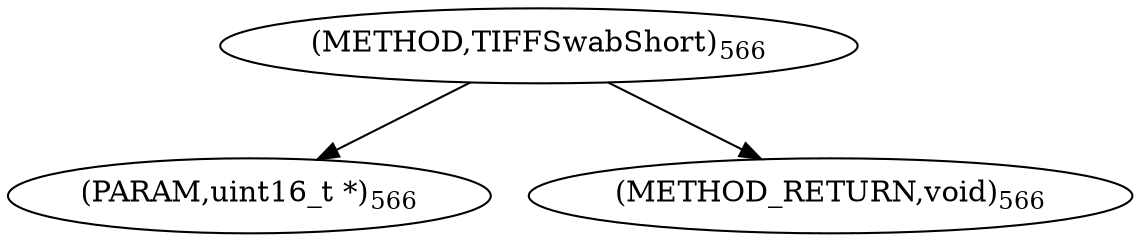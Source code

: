 digraph "TIFFSwabShort" {  
"9205" [label = <(METHOD,TIFFSwabShort)<SUB>566</SUB>> ]
"9206" [label = <(PARAM,uint16_t *)<SUB>566</SUB>> ]
"9207" [label = <(METHOD_RETURN,void)<SUB>566</SUB>> ]
  "9205" -> "9206" 
  "9205" -> "9207" 
}
